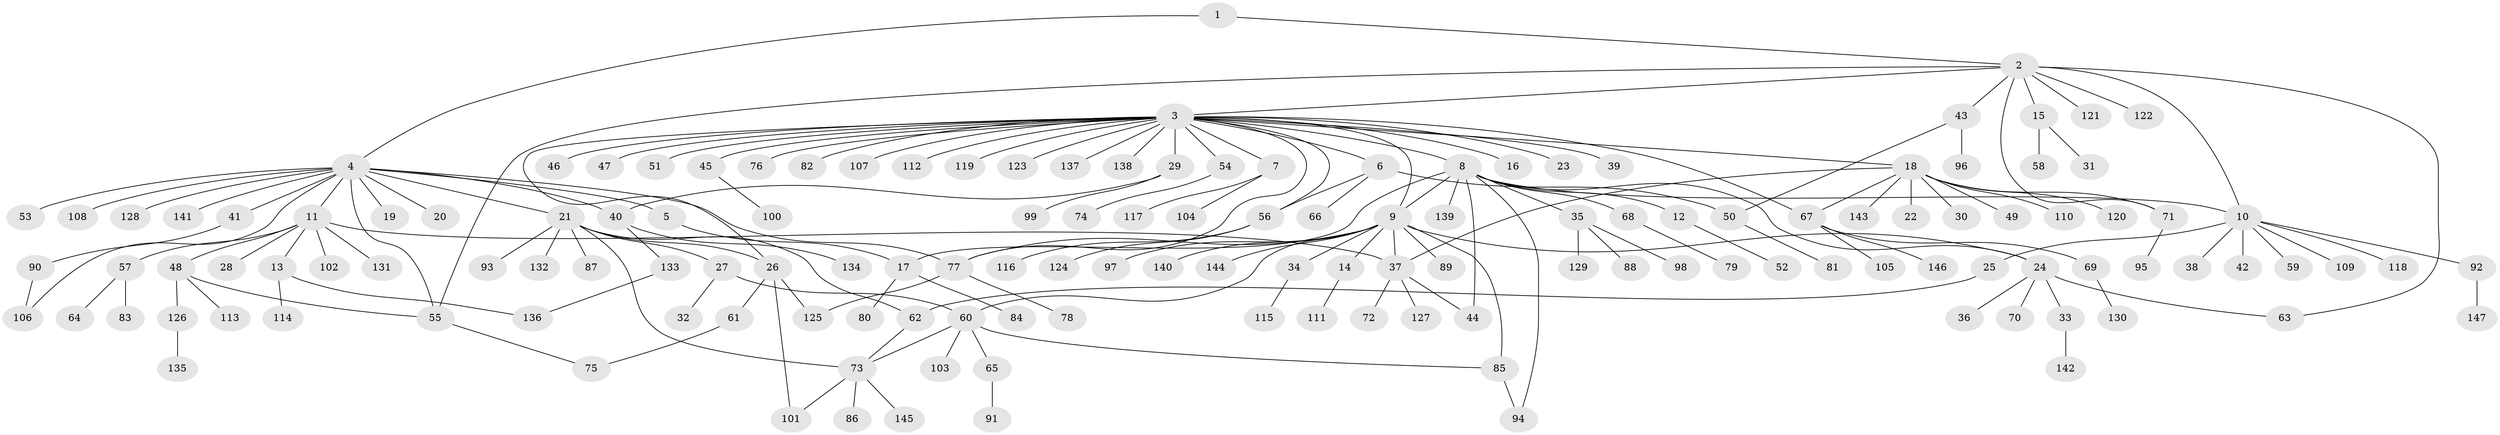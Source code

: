 // coarse degree distribution, {3: 0.0847457627118644, 2: 0.15254237288135594, 12: 0.01694915254237288, 1: 0.559322033898305, 4: 0.03389830508474576, 6: 0.01694915254237288, 8: 0.03389830508474576, 5: 0.05084745762711865, 22: 0.01694915254237288, 7: 0.01694915254237288, 10: 0.01694915254237288}
// Generated by graph-tools (version 1.1) at 2025/36/03/04/25 23:36:50]
// undirected, 147 vertices, 175 edges
graph export_dot {
  node [color=gray90,style=filled];
  1;
  2;
  3;
  4;
  5;
  6;
  7;
  8;
  9;
  10;
  11;
  12;
  13;
  14;
  15;
  16;
  17;
  18;
  19;
  20;
  21;
  22;
  23;
  24;
  25;
  26;
  27;
  28;
  29;
  30;
  31;
  32;
  33;
  34;
  35;
  36;
  37;
  38;
  39;
  40;
  41;
  42;
  43;
  44;
  45;
  46;
  47;
  48;
  49;
  50;
  51;
  52;
  53;
  54;
  55;
  56;
  57;
  58;
  59;
  60;
  61;
  62;
  63;
  64;
  65;
  66;
  67;
  68;
  69;
  70;
  71;
  72;
  73;
  74;
  75;
  76;
  77;
  78;
  79;
  80;
  81;
  82;
  83;
  84;
  85;
  86;
  87;
  88;
  89;
  90;
  91;
  92;
  93;
  94;
  95;
  96;
  97;
  98;
  99;
  100;
  101;
  102;
  103;
  104;
  105;
  106;
  107;
  108;
  109;
  110;
  111;
  112;
  113;
  114;
  115;
  116;
  117;
  118;
  119;
  120;
  121;
  122;
  123;
  124;
  125;
  126;
  127;
  128;
  129;
  130;
  131;
  132;
  133;
  134;
  135;
  136;
  137;
  138;
  139;
  140;
  141;
  142;
  143;
  144;
  145;
  146;
  147;
  1 -- 2;
  1 -- 4;
  2 -- 3;
  2 -- 10;
  2 -- 15;
  2 -- 43;
  2 -- 55;
  2 -- 63;
  2 -- 71;
  2 -- 121;
  2 -- 122;
  3 -- 6;
  3 -- 7;
  3 -- 8;
  3 -- 9;
  3 -- 16;
  3 -- 18;
  3 -- 23;
  3 -- 26;
  3 -- 29;
  3 -- 39;
  3 -- 45;
  3 -- 46;
  3 -- 47;
  3 -- 51;
  3 -- 54;
  3 -- 56;
  3 -- 67;
  3 -- 76;
  3 -- 77;
  3 -- 82;
  3 -- 107;
  3 -- 112;
  3 -- 119;
  3 -- 123;
  3 -- 137;
  3 -- 138;
  4 -- 5;
  4 -- 11;
  4 -- 19;
  4 -- 20;
  4 -- 21;
  4 -- 40;
  4 -- 41;
  4 -- 53;
  4 -- 55;
  4 -- 77;
  4 -- 106;
  4 -- 108;
  4 -- 128;
  4 -- 141;
  5 -- 17;
  6 -- 50;
  6 -- 56;
  6 -- 66;
  7 -- 104;
  7 -- 117;
  8 -- 9;
  8 -- 10;
  8 -- 12;
  8 -- 17;
  8 -- 24;
  8 -- 35;
  8 -- 44;
  8 -- 68;
  8 -- 94;
  8 -- 139;
  9 -- 14;
  9 -- 24;
  9 -- 34;
  9 -- 37;
  9 -- 60;
  9 -- 77;
  9 -- 85;
  9 -- 89;
  9 -- 97;
  9 -- 140;
  9 -- 144;
  10 -- 25;
  10 -- 38;
  10 -- 42;
  10 -- 59;
  10 -- 92;
  10 -- 109;
  10 -- 118;
  11 -- 13;
  11 -- 28;
  11 -- 37;
  11 -- 48;
  11 -- 57;
  11 -- 102;
  11 -- 131;
  12 -- 52;
  13 -- 114;
  13 -- 136;
  14 -- 111;
  15 -- 31;
  15 -- 58;
  17 -- 80;
  17 -- 84;
  18 -- 22;
  18 -- 30;
  18 -- 37;
  18 -- 49;
  18 -- 67;
  18 -- 71;
  18 -- 110;
  18 -- 120;
  18 -- 143;
  21 -- 26;
  21 -- 27;
  21 -- 62;
  21 -- 73;
  21 -- 87;
  21 -- 93;
  21 -- 132;
  24 -- 33;
  24 -- 36;
  24 -- 63;
  24 -- 70;
  25 -- 62;
  26 -- 61;
  26 -- 101;
  26 -- 125;
  27 -- 32;
  27 -- 60;
  29 -- 40;
  29 -- 99;
  33 -- 142;
  34 -- 115;
  35 -- 88;
  35 -- 98;
  35 -- 129;
  37 -- 44;
  37 -- 72;
  37 -- 127;
  40 -- 133;
  40 -- 134;
  41 -- 90;
  43 -- 50;
  43 -- 96;
  45 -- 100;
  48 -- 55;
  48 -- 113;
  48 -- 126;
  50 -- 81;
  54 -- 74;
  55 -- 75;
  56 -- 116;
  56 -- 124;
  57 -- 64;
  57 -- 83;
  60 -- 65;
  60 -- 73;
  60 -- 85;
  60 -- 103;
  61 -- 75;
  62 -- 73;
  65 -- 91;
  67 -- 69;
  67 -- 105;
  67 -- 146;
  68 -- 79;
  69 -- 130;
  71 -- 95;
  73 -- 86;
  73 -- 101;
  73 -- 145;
  77 -- 78;
  77 -- 125;
  85 -- 94;
  90 -- 106;
  92 -- 147;
  126 -- 135;
  133 -- 136;
}
